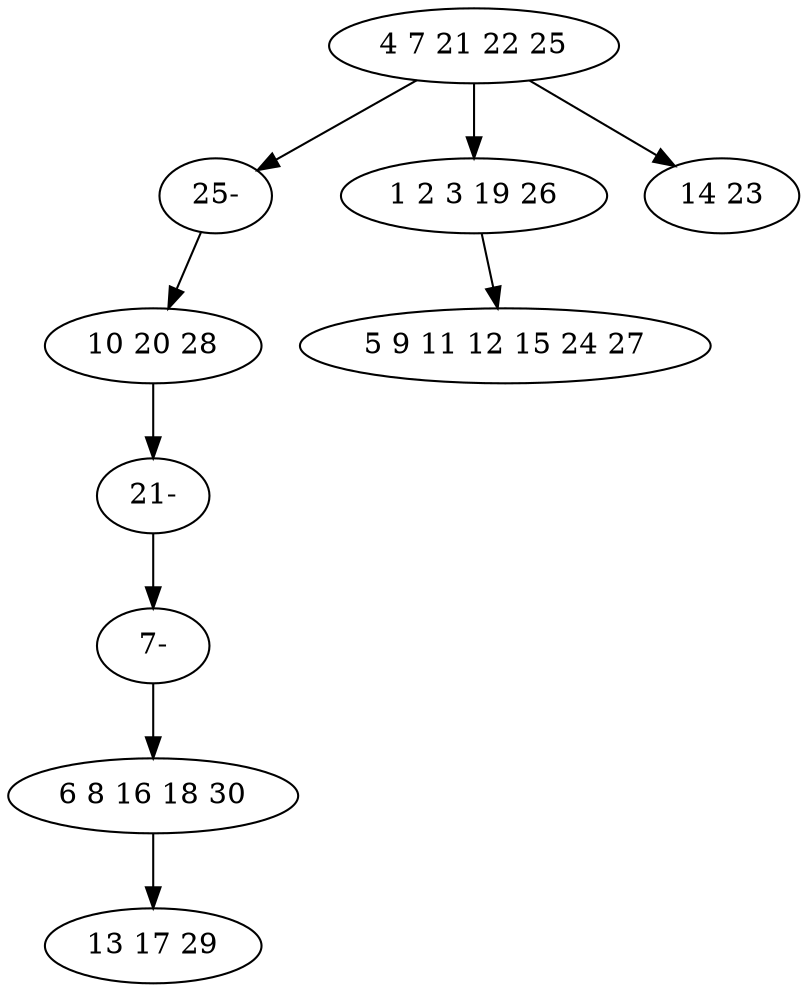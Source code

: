 digraph true_tree {
	"0" -> "9"
	"0" -> "2"
	"1" -> "7"
	"3" -> "4"
	"2" -> "5"
	"0" -> "6"
	"7" -> "8"
	"8" -> "3"
	"9" -> "1"
	"0" [label="4 7 21 22 25"];
	"1" [label="10 20 28"];
	"2" [label="1 2 3 19 26"];
	"3" [label="6 8 16 18 30"];
	"4" [label="13 17 29"];
	"5" [label="5 9 11 12 15 24 27"];
	"6" [label="14 23"];
	"7" [label="21-"];
	"8" [label="7-"];
	"9" [label="25-"];
}

